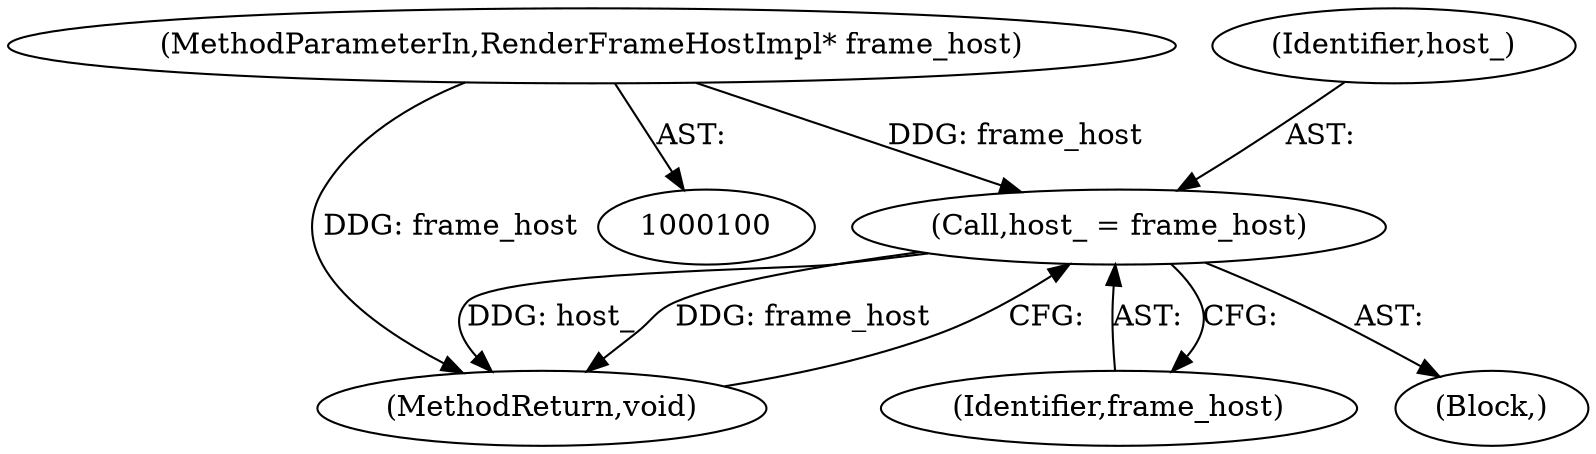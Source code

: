 digraph "0_Chrome_3c8e4852477d5b1e2da877808c998dc57db9460f_22@pointer" {
"1000102" [label="(MethodParameterIn,RenderFrameHostImpl* frame_host)"];
"1000126" [label="(Call,host_ = frame_host)"];
"1000128" [label="(Identifier,frame_host)"];
"1000102" [label="(MethodParameterIn,RenderFrameHostImpl* frame_host)"];
"1000129" [label="(MethodReturn,void)"];
"1000126" [label="(Call,host_ = frame_host)"];
"1000103" [label="(Block,)"];
"1000127" [label="(Identifier,host_)"];
"1000102" -> "1000100"  [label="AST: "];
"1000102" -> "1000129"  [label="DDG: frame_host"];
"1000102" -> "1000126"  [label="DDG: frame_host"];
"1000126" -> "1000103"  [label="AST: "];
"1000126" -> "1000128"  [label="CFG: "];
"1000127" -> "1000126"  [label="AST: "];
"1000128" -> "1000126"  [label="AST: "];
"1000129" -> "1000126"  [label="CFG: "];
"1000126" -> "1000129"  [label="DDG: host_"];
"1000126" -> "1000129"  [label="DDG: frame_host"];
}
